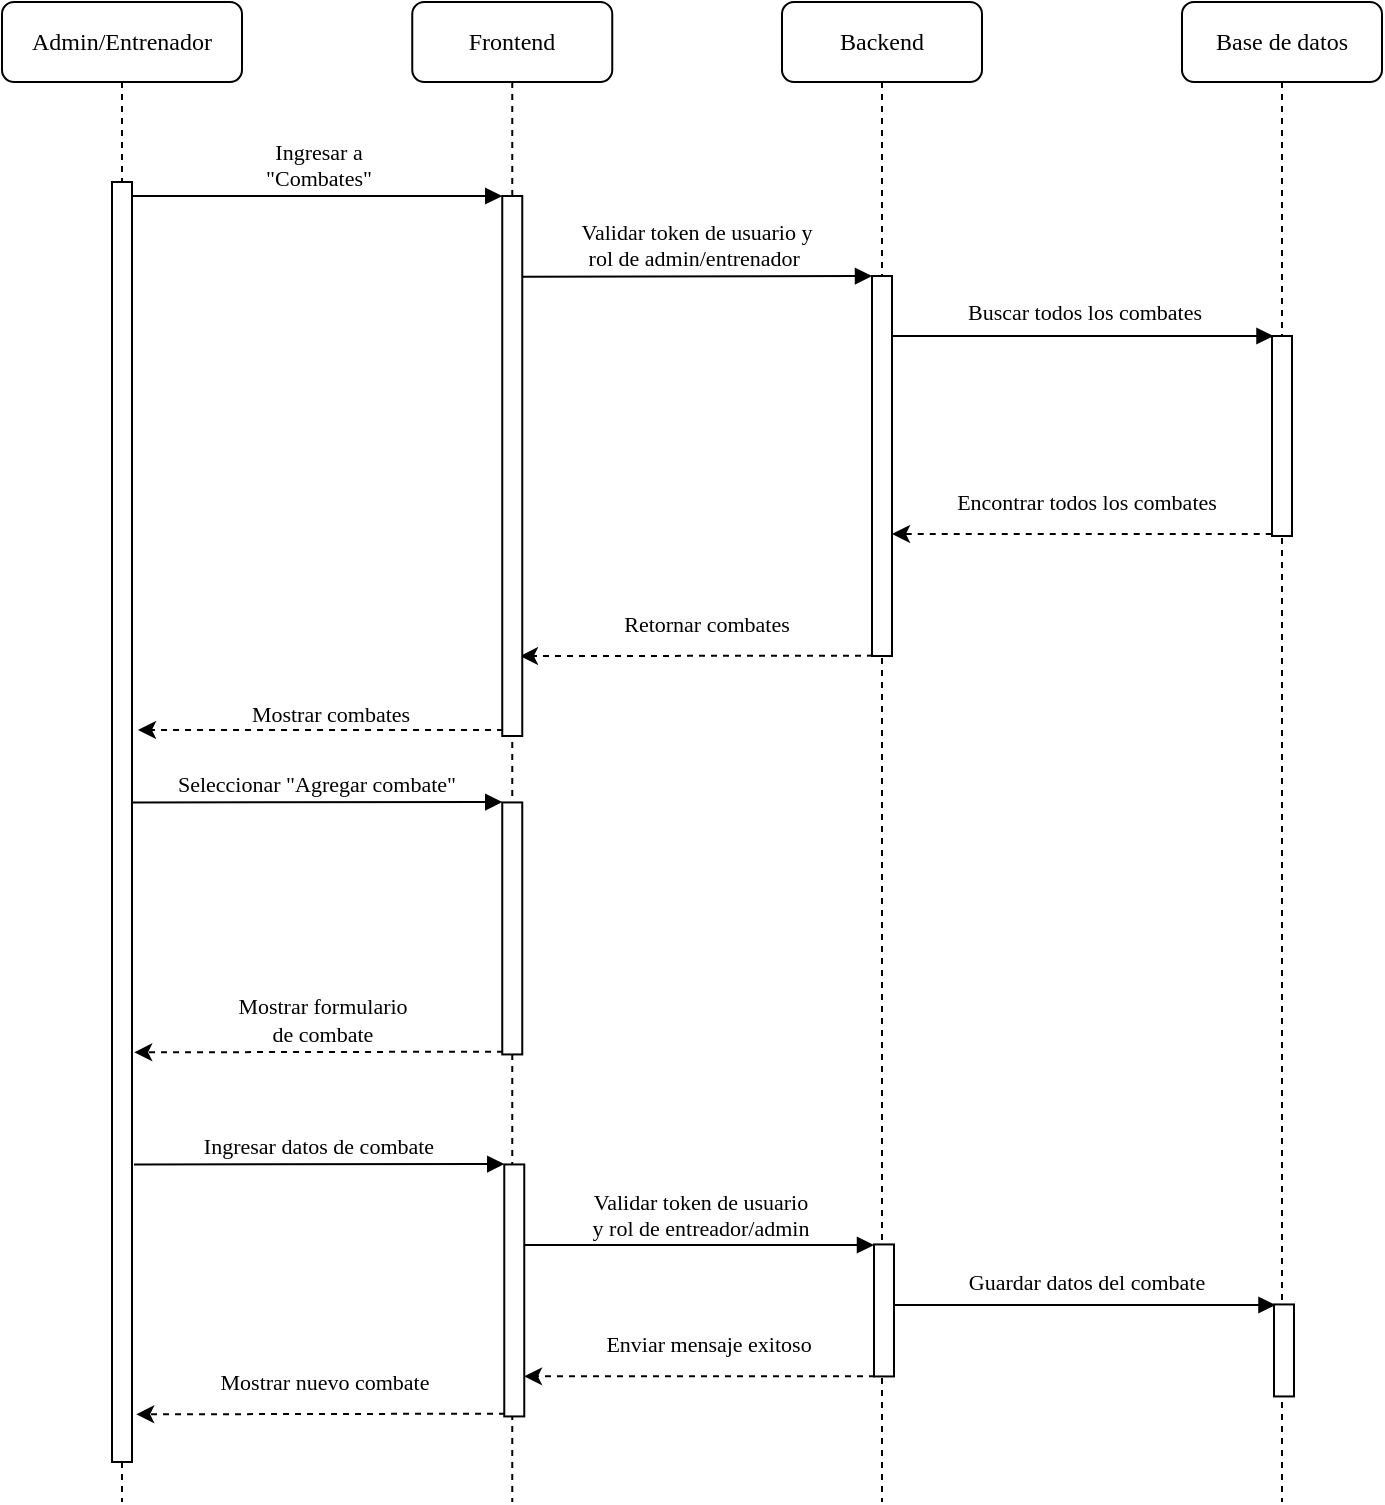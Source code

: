 <mxfile version="21.6.2" type="device">
  <diagram id="Gi5_93j05Tq5kSE1P_lF" name="Page-2">
    <mxGraphModel dx="1640" dy="571" grid="1" gridSize="10" guides="1" tooltips="1" connect="1" arrows="1" fold="1" page="1" pageScale="1" pageWidth="850" pageHeight="1100" math="0" shadow="0">
      <root>
        <mxCell id="0" />
        <mxCell id="1" parent="0" />
        <mxCell id="ZZxpTI72Ch4nWyN-9ozh-1" value="Backend" style="shape=umlLifeline;perimeter=lifelinePerimeter;whiteSpace=wrap;html=1;container=0;collapsible=0;recursiveResize=0;outlineConnect=0;rounded=1;shadow=0;comic=0;labelBackgroundColor=none;strokeWidth=1;fontFamily=Verdana;fontSize=12;align=center;" vertex="1" parent="1">
          <mxGeometry x="620" y="90" width="100" height="750" as="geometry" />
        </mxCell>
        <mxCell id="ZZxpTI72Ch4nWyN-9ozh-6" value="Base de datos" style="shape=umlLifeline;perimeter=lifelinePerimeter;whiteSpace=wrap;html=1;container=0;collapsible=0;recursiveResize=0;outlineConnect=0;rounded=1;shadow=0;comic=0;labelBackgroundColor=none;strokeWidth=1;fontFamily=Verdana;fontSize=12;align=center;" vertex="1" parent="1">
          <mxGeometry x="820" y="90" width="100" height="750" as="geometry" />
        </mxCell>
        <mxCell id="ZZxpTI72Ch4nWyN-9ozh-11" value="Admin/Entrenador" style="shape=umlLifeline;perimeter=lifelinePerimeter;whiteSpace=wrap;html=1;container=0;collapsible=0;recursiveResize=0;outlineConnect=0;rounded=1;shadow=0;comic=0;labelBackgroundColor=none;strokeWidth=1;fontFamily=Verdana;fontSize=12;align=center;" vertex="1" parent="1">
          <mxGeometry x="230" y="90" width="120" height="750" as="geometry" />
        </mxCell>
        <mxCell id="ZZxpTI72Ch4nWyN-9ozh-21" value="Frontend" style="shape=umlLifeline;perimeter=lifelinePerimeter;whiteSpace=wrap;html=1;container=0;collapsible=0;recursiveResize=0;outlineConnect=0;rounded=1;shadow=0;comic=0;labelBackgroundColor=none;strokeWidth=1;fontFamily=Verdana;fontSize=12;align=center;" vertex="1" parent="1">
          <mxGeometry x="435.13" y="90" width="100" height="750" as="geometry" />
        </mxCell>
        <mxCell id="ZZxpTI72Ch4nWyN-9ozh-12" value="" style="html=1;points=[];perimeter=orthogonalPerimeter;rounded=0;shadow=0;comic=0;labelBackgroundColor=none;strokeWidth=1;fontFamily=Verdana;fontSize=12;align=center;" vertex="1" parent="1">
          <mxGeometry x="285" y="180" width="10" height="640" as="geometry" />
        </mxCell>
        <mxCell id="UpYW0VXzlztQtEfswIcR-24" value="Seleccionar&amp;nbsp;&quot;Agregar combate&quot;" style="html=1;verticalAlign=bottom;endArrow=block;entryX=0;entryY=0;labelBackgroundColor=none;fontFamily=Verdana;fontSize=11;edgeStyle=elbowEdgeStyle;elbow=vertical;" edge="1" parent="1" target="UpYW0VXzlztQtEfswIcR-31">
          <mxGeometry x="-0.001" relative="1" as="geometry">
            <mxPoint x="295" y="490.22" as="sourcePoint" />
            <mxPoint as="offset" />
          </mxGeometry>
        </mxCell>
        <mxCell id="UpYW0VXzlztQtEfswIcR-28" value="" style="endArrow=classic;html=1;rounded=0;dashed=1;exitX=0.039;exitY=0.989;exitDx=0;exitDy=0;exitPerimeter=0;entryX=1.109;entryY=0.973;entryDx=0;entryDy=0;entryPerimeter=0;" edge="1" parent="1" source="UpYW0VXzlztQtEfswIcR-31">
          <mxGeometry width="50" height="50" relative="1" as="geometry">
            <mxPoint x="460" y="760.22" as="sourcePoint" />
            <mxPoint x="296.09" y="615.16" as="targetPoint" />
          </mxGeometry>
        </mxCell>
        <mxCell id="UpYW0VXzlztQtEfswIcR-29" value="Mostrar formulario&lt;br&gt;de combate" style="edgeLabel;html=1;align=center;verticalAlign=middle;resizable=0;points=[];spacing=-4;labelBackgroundColor=none;fontFamily=Verdana;fontSize=11;" vertex="1" connectable="0" parent="UpYW0VXzlztQtEfswIcR-28">
          <mxGeometry x="-0.173" relative="1" as="geometry">
            <mxPoint x="-14" y="-16" as="offset" />
          </mxGeometry>
        </mxCell>
        <mxCell id="UpYW0VXzlztQtEfswIcR-31" value="" style="html=1;points=[];perimeter=orthogonalPerimeter;rounded=0;shadow=0;comic=0;labelBackgroundColor=none;strokeWidth=1;fontFamily=Verdana;fontSize=12;align=center;" vertex="1" parent="1">
          <mxGeometry x="480.13" y="490.22" width="10" height="126" as="geometry" />
        </mxCell>
        <mxCell id="UpYW0VXzlztQtEfswIcR-37" value="" style="html=1;points=[];perimeter=orthogonalPerimeter;rounded=0;shadow=0;comic=0;labelBackgroundColor=none;strokeWidth=1;fontFamily=Verdana;fontSize=12;align=center;" vertex="1" parent="1">
          <mxGeometry x="666" y="711.22" width="10" height="66" as="geometry" />
        </mxCell>
        <mxCell id="UpYW0VXzlztQtEfswIcR-38" value="" style="html=1;points=[];perimeter=orthogonalPerimeter;rounded=0;shadow=0;comic=0;labelBackgroundColor=none;strokeWidth=1;fontFamily=Verdana;fontSize=12;align=center;" vertex="1" parent="1">
          <mxGeometry x="866" y="741.22" width="10" height="46" as="geometry" />
        </mxCell>
        <mxCell id="UpYW0VXzlztQtEfswIcR-39" value="Ingresar datos de combate" style="html=1;verticalAlign=bottom;endArrow=block;entryX=0;entryY=0;labelBackgroundColor=none;fontFamily=Verdana;fontSize=11;edgeStyle=elbowEdgeStyle;elbow=vertical;" edge="1" parent="1" target="UpYW0VXzlztQtEfswIcR-46">
          <mxGeometry x="-0.001" relative="1" as="geometry">
            <mxPoint x="296" y="671.22" as="sourcePoint" />
            <mxPoint as="offset" />
          </mxGeometry>
        </mxCell>
        <mxCell id="UpYW0VXzlztQtEfswIcR-40" value="&lt;div style=&quot;font-size: 11px;&quot;&gt;Validar token de usuario&lt;/div&gt;&lt;div style=&quot;font-size: 11px;&quot;&gt;y rol de entreador/admin&lt;/div&gt;" style="html=1;verticalAlign=bottom;endArrow=block;entryX=0;entryY=0;labelBackgroundColor=none;fontFamily=Verdana;fontSize=11;edgeStyle=elbowEdgeStyle;elbow=vertical;" edge="1" parent="1">
          <mxGeometry relative="1" as="geometry">
            <mxPoint x="491.13" y="711.553" as="sourcePoint" />
            <mxPoint x="666" y="711.22" as="targetPoint" />
          </mxGeometry>
        </mxCell>
        <mxCell id="UpYW0VXzlztQtEfswIcR-41" value="" style="endArrow=classic;html=1;rounded=0;dashed=1;exitX=0.05;exitY=0.999;exitDx=0;exitDy=0;exitPerimeter=0;entryX=0.987;entryY=0.841;entryDx=0;entryDy=0;entryPerimeter=0;" edge="1" parent="1" source="UpYW0VXzlztQtEfswIcR-37" target="UpYW0VXzlztQtEfswIcR-46">
          <mxGeometry width="50" height="50" relative="1" as="geometry">
            <mxPoint x="670" y="1041.22" as="sourcePoint" />
            <mxPoint x="541" y="931.22" as="targetPoint" />
          </mxGeometry>
        </mxCell>
        <mxCell id="UpYW0VXzlztQtEfswIcR-42" value="Enviar mensaje exitoso" style="edgeLabel;html=1;align=center;verticalAlign=middle;resizable=0;points=[];spacing=-4;fontFamily=Verdana;fontSize=11;labelBackgroundColor=none;" vertex="1" connectable="0" parent="UpYW0VXzlztQtEfswIcR-41">
          <mxGeometry x="-0.173" relative="1" as="geometry">
            <mxPoint x="-11" y="-16" as="offset" />
          </mxGeometry>
        </mxCell>
        <mxCell id="UpYW0VXzlztQtEfswIcR-43" value="" style="endArrow=classic;html=1;rounded=0;dashed=1;exitX=0.039;exitY=0.989;exitDx=0;exitDy=0;exitPerimeter=0;entryX=1.109;entryY=0.973;entryDx=0;entryDy=0;entryPerimeter=0;" edge="1" parent="1" source="UpYW0VXzlztQtEfswIcR-46">
          <mxGeometry width="50" height="50" relative="1" as="geometry">
            <mxPoint x="461" y="941.22" as="sourcePoint" />
            <mxPoint x="297.09" y="796.16" as="targetPoint" />
          </mxGeometry>
        </mxCell>
        <mxCell id="UpYW0VXzlztQtEfswIcR-44" value="Mostrar nuevo combate" style="edgeLabel;html=1;align=center;verticalAlign=middle;resizable=0;points=[];spacing=-4;labelBackgroundColor=none;fontFamily=Verdana;fontSize=11;" vertex="1" connectable="0" parent="UpYW0VXzlztQtEfswIcR-43">
          <mxGeometry x="-0.173" relative="1" as="geometry">
            <mxPoint x="-14" y="-16" as="offset" />
          </mxGeometry>
        </mxCell>
        <mxCell id="UpYW0VXzlztQtEfswIcR-45" value="Guardar datos del combate" style="html=1;verticalAlign=bottom;endArrow=block;labelBackgroundColor=none;fontFamily=Verdana;fontSize=11;edgeStyle=elbowEdgeStyle;elbow=vertical;entryX=0.074;entryY=0.427;entryDx=0;entryDy=0;entryPerimeter=0;spacingTop=0;spacing=-5;" edge="1" parent="1" source="UpYW0VXzlztQtEfswIcR-37">
          <mxGeometry x="0.005" y="10" relative="1" as="geometry">
            <mxPoint x="670.63" y="741.222" as="sourcePoint" />
            <mxPoint x="866.74" y="741.27" as="targetPoint" />
            <mxPoint as="offset" />
          </mxGeometry>
        </mxCell>
        <mxCell id="UpYW0VXzlztQtEfswIcR-46" value="" style="html=1;points=[];perimeter=orthogonalPerimeter;rounded=0;shadow=0;comic=0;labelBackgroundColor=none;strokeWidth=1;fontFamily=Verdana;fontSize=12;align=center;" vertex="1" parent="1">
          <mxGeometry x="481.13" y="671.22" width="10" height="126" as="geometry" />
        </mxCell>
        <mxCell id="UpYW0VXzlztQtEfswIcR-47" value="" style="html=1;points=[];perimeter=orthogonalPerimeter;rounded=0;shadow=0;comic=0;labelBackgroundColor=none;strokeWidth=1;fontFamily=Verdana;fontSize=12;align=center;" vertex="1" parent="1">
          <mxGeometry x="665" y="227" width="10" height="190" as="geometry" />
        </mxCell>
        <mxCell id="UpYW0VXzlztQtEfswIcR-48" value="" style="html=1;points=[];perimeter=orthogonalPerimeter;rounded=0;shadow=0;comic=0;labelBackgroundColor=none;strokeWidth=1;fontFamily=Verdana;fontSize=12;align=center;" vertex="1" parent="1">
          <mxGeometry x="865" y="257" width="10" height="100" as="geometry" />
        </mxCell>
        <mxCell id="UpYW0VXzlztQtEfswIcR-49" value="Ingresar a &lt;br style=&quot;font-size: 11px;&quot;&gt;&quot;Combates&quot;" style="html=1;verticalAlign=bottom;endArrow=block;entryX=0;entryY=0;labelBackgroundColor=none;fontFamily=Verdana;fontSize=11;edgeStyle=elbowEdgeStyle;elbow=vertical;" edge="1" parent="1" target="UpYW0VXzlztQtEfswIcR-55">
          <mxGeometry x="-0.001" relative="1" as="geometry">
            <mxPoint x="295" y="187" as="sourcePoint" />
            <mxPoint as="offset" />
          </mxGeometry>
        </mxCell>
        <mxCell id="UpYW0VXzlztQtEfswIcR-50" value="&lt;div style=&quot;font-size: 11px;&quot;&gt;Validar token de usuario y&lt;/div&gt;&lt;div style=&quot;font-size: 11px;&quot;&gt;rol de admin/entrenador&amp;nbsp;&lt;/div&gt;" style="html=1;verticalAlign=bottom;endArrow=block;entryX=0;entryY=0;labelBackgroundColor=none;fontFamily=Verdana;fontSize=11;edgeStyle=elbowEdgeStyle;elbow=vertical;" edge="1" parent="1">
          <mxGeometry relative="1" as="geometry">
            <mxPoint x="490.13" y="227.333" as="sourcePoint" />
            <mxPoint x="665" y="227.0" as="targetPoint" />
          </mxGeometry>
        </mxCell>
        <mxCell id="UpYW0VXzlztQtEfswIcR-51" value="" style="endArrow=classic;html=1;rounded=0;dashed=1;exitX=-0.013;exitY=0.99;exitDx=0;exitDy=0;exitPerimeter=0;" edge="1" parent="1" source="UpYW0VXzlztQtEfswIcR-48" target="UpYW0VXzlztQtEfswIcR-47">
          <mxGeometry width="50" height="50" relative="1" as="geometry">
            <mxPoint x="680" y="407" as="sourcePoint" />
            <mxPoint x="710" y="347" as="targetPoint" />
          </mxGeometry>
        </mxCell>
        <mxCell id="UpYW0VXzlztQtEfswIcR-52" value="Encontrar todos los combates" style="edgeLabel;html=1;align=center;verticalAlign=middle;resizable=0;points=[];spacing=-4;fontSize=11;fontFamily=Verdana;labelBackgroundColor=none;" vertex="1" connectable="0" parent="UpYW0VXzlztQtEfswIcR-51">
          <mxGeometry x="-0.173" relative="1" as="geometry">
            <mxPoint x="-15" y="-16" as="offset" />
          </mxGeometry>
        </mxCell>
        <mxCell id="UpYW0VXzlztQtEfswIcR-53" value="" style="endArrow=classic;html=1;rounded=0;dashed=1;exitX=0.05;exitY=0.999;exitDx=0;exitDy=0;exitPerimeter=0;entryX=0.885;entryY=0.852;entryDx=0;entryDy=0;entryPerimeter=0;" edge="1" parent="1" source="UpYW0VXzlztQtEfswIcR-47" target="UpYW0VXzlztQtEfswIcR-55">
          <mxGeometry width="50" height="50" relative="1" as="geometry">
            <mxPoint x="669" y="557" as="sourcePoint" />
            <mxPoint x="540" y="447" as="targetPoint" />
          </mxGeometry>
        </mxCell>
        <mxCell id="UpYW0VXzlztQtEfswIcR-54" value="Retornar combates" style="edgeLabel;html=1;align=center;verticalAlign=middle;resizable=0;points=[];spacing=-4;fontFamily=Verdana;fontSize=11;labelBackgroundColor=none;" vertex="1" connectable="0" parent="UpYW0VXzlztQtEfswIcR-53">
          <mxGeometry x="-0.173" relative="1" as="geometry">
            <mxPoint x="-11" y="-16" as="offset" />
          </mxGeometry>
        </mxCell>
        <mxCell id="UpYW0VXzlztQtEfswIcR-55" value="" style="html=1;points=[];perimeter=orthogonalPerimeter;rounded=0;shadow=0;comic=0;labelBackgroundColor=none;strokeWidth=1;fontFamily=Verdana;fontSize=12;align=center;" vertex="1" parent="1">
          <mxGeometry x="480.13" y="187" width="10" height="270" as="geometry" />
        </mxCell>
        <mxCell id="UpYW0VXzlztQtEfswIcR-56" value="" style="endArrow=classic;html=1;rounded=0;dashed=1;exitX=0.039;exitY=0.989;exitDx=0;exitDy=0;exitPerimeter=0;entryX=1.291;entryY=0.325;entryDx=0;entryDy=0;entryPerimeter=0;" edge="1" parent="1" source="UpYW0VXzlztQtEfswIcR-55">
          <mxGeometry width="50" height="50" relative="1" as="geometry">
            <mxPoint x="460" y="457" as="sourcePoint" />
            <mxPoint x="298" y="454" as="targetPoint" />
          </mxGeometry>
        </mxCell>
        <mxCell id="UpYW0VXzlztQtEfswIcR-57" value="Mostrar combates" style="edgeLabel;html=1;align=center;verticalAlign=middle;resizable=0;points=[];spacing=-4;labelBackgroundColor=none;fontFamily=Verdana;fontSize=11;" vertex="1" connectable="0" parent="UpYW0VXzlztQtEfswIcR-56">
          <mxGeometry x="-0.173" relative="1" as="geometry">
            <mxPoint x="-11" y="-8" as="offset" />
          </mxGeometry>
        </mxCell>
        <mxCell id="UpYW0VXzlztQtEfswIcR-58" value="Buscar todos los combates" style="html=1;verticalAlign=bottom;endArrow=block;labelBackgroundColor=none;fontFamily=Verdana;fontSize=11;edgeStyle=elbowEdgeStyle;elbow=vertical;entryX=0.074;entryY=0.427;entryDx=0;entryDy=0;entryPerimeter=0;spacingTop=0;spacing=-5;" edge="1" parent="1" source="UpYW0VXzlztQtEfswIcR-47">
          <mxGeometry x="0.005" y="10" relative="1" as="geometry">
            <mxPoint x="669.63" y="257.002" as="sourcePoint" />
            <mxPoint x="865.74" y="257.05" as="targetPoint" />
            <mxPoint as="offset" />
          </mxGeometry>
        </mxCell>
      </root>
    </mxGraphModel>
  </diagram>
</mxfile>
